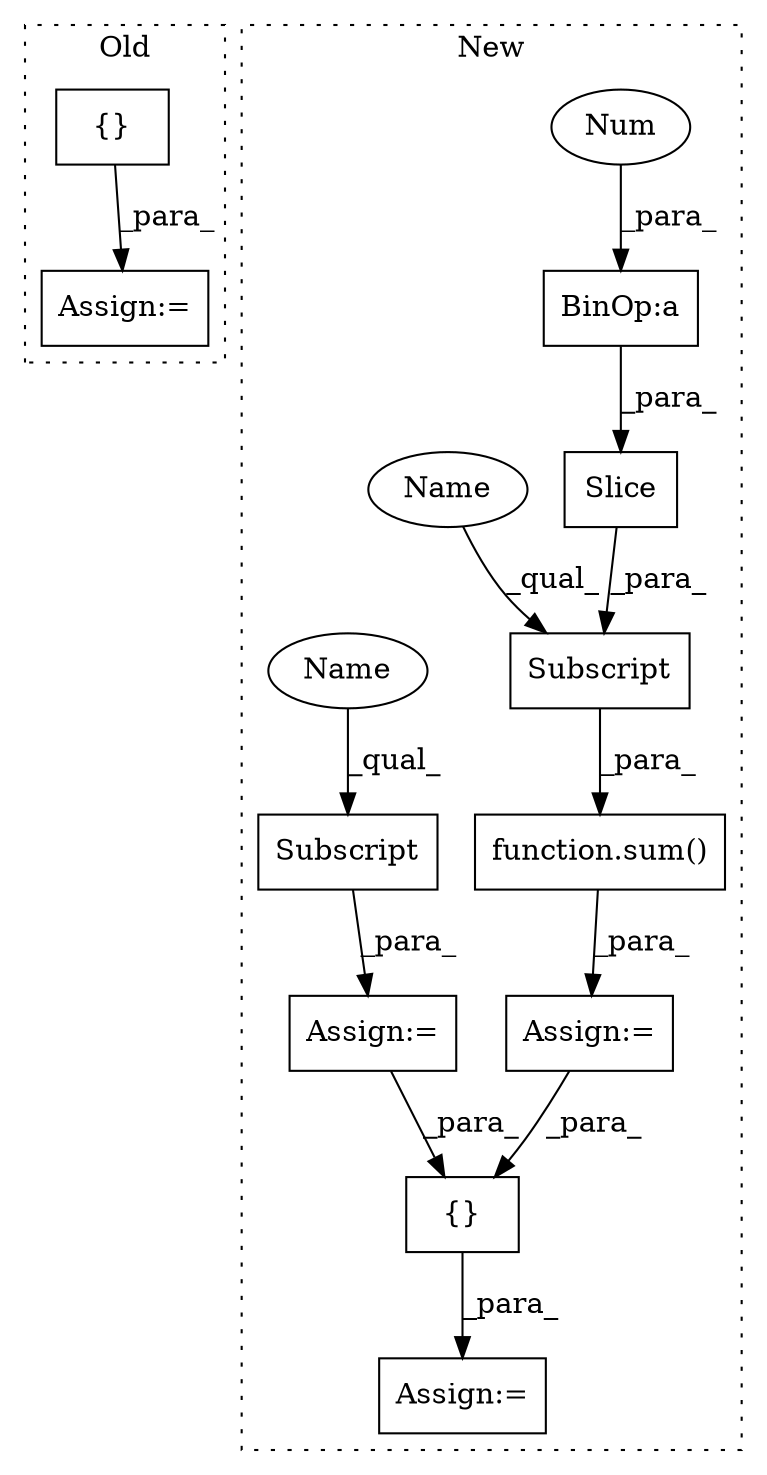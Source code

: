 digraph G {
subgraph cluster0 {
1 [label="{}" a="59" s="1716,1716" l="2,1" shape="box"];
4 [label="Assign:=" a="68" s="1713" l="3" shape="box"];
label = "Old";
style="dotted";
}
subgraph cluster1 {
2 [label="{}" a="59" s="2093,2123" l="1,0" shape="box"];
3 [label="Assign:=" a="68" s="2090" l="3" shape="box"];
5 [label="Assign:=" a="68" s="1994" l="3" shape="box"];
6 [label="Assign:=" a="68" s="2042" l="3" shape="box"];
7 [label="BinOp:a" a="82" s="2064" l="1" shape="box"];
8 [label="Subscript" a="63" s="1997,0" l="16,0" shape="box"];
9 [label="Num" a="76" s="2065" l="1" shape="ellipse"];
10 [label="Subscript" a="63" s="2049,0" l="19,0" shape="box"];
11 [label="function.sum()" a="75" s="2045,2068" l="4,1" shape="box"];
12 [label="Slice" a="80" s="2061" l="6" shape="box"];
13 [label="Name" a="87" s="2049" l="11" shape="ellipse"];
14 [label="Name" a="87" s="1997" l="11" shape="ellipse"];
label = "New";
style="dotted";
}
1 -> 4 [label="_para_"];
2 -> 3 [label="_para_"];
5 -> 2 [label="_para_"];
6 -> 2 [label="_para_"];
7 -> 12 [label="_para_"];
8 -> 5 [label="_para_"];
9 -> 7 [label="_para_"];
10 -> 11 [label="_para_"];
11 -> 6 [label="_para_"];
12 -> 10 [label="_para_"];
13 -> 10 [label="_qual_"];
14 -> 8 [label="_qual_"];
}